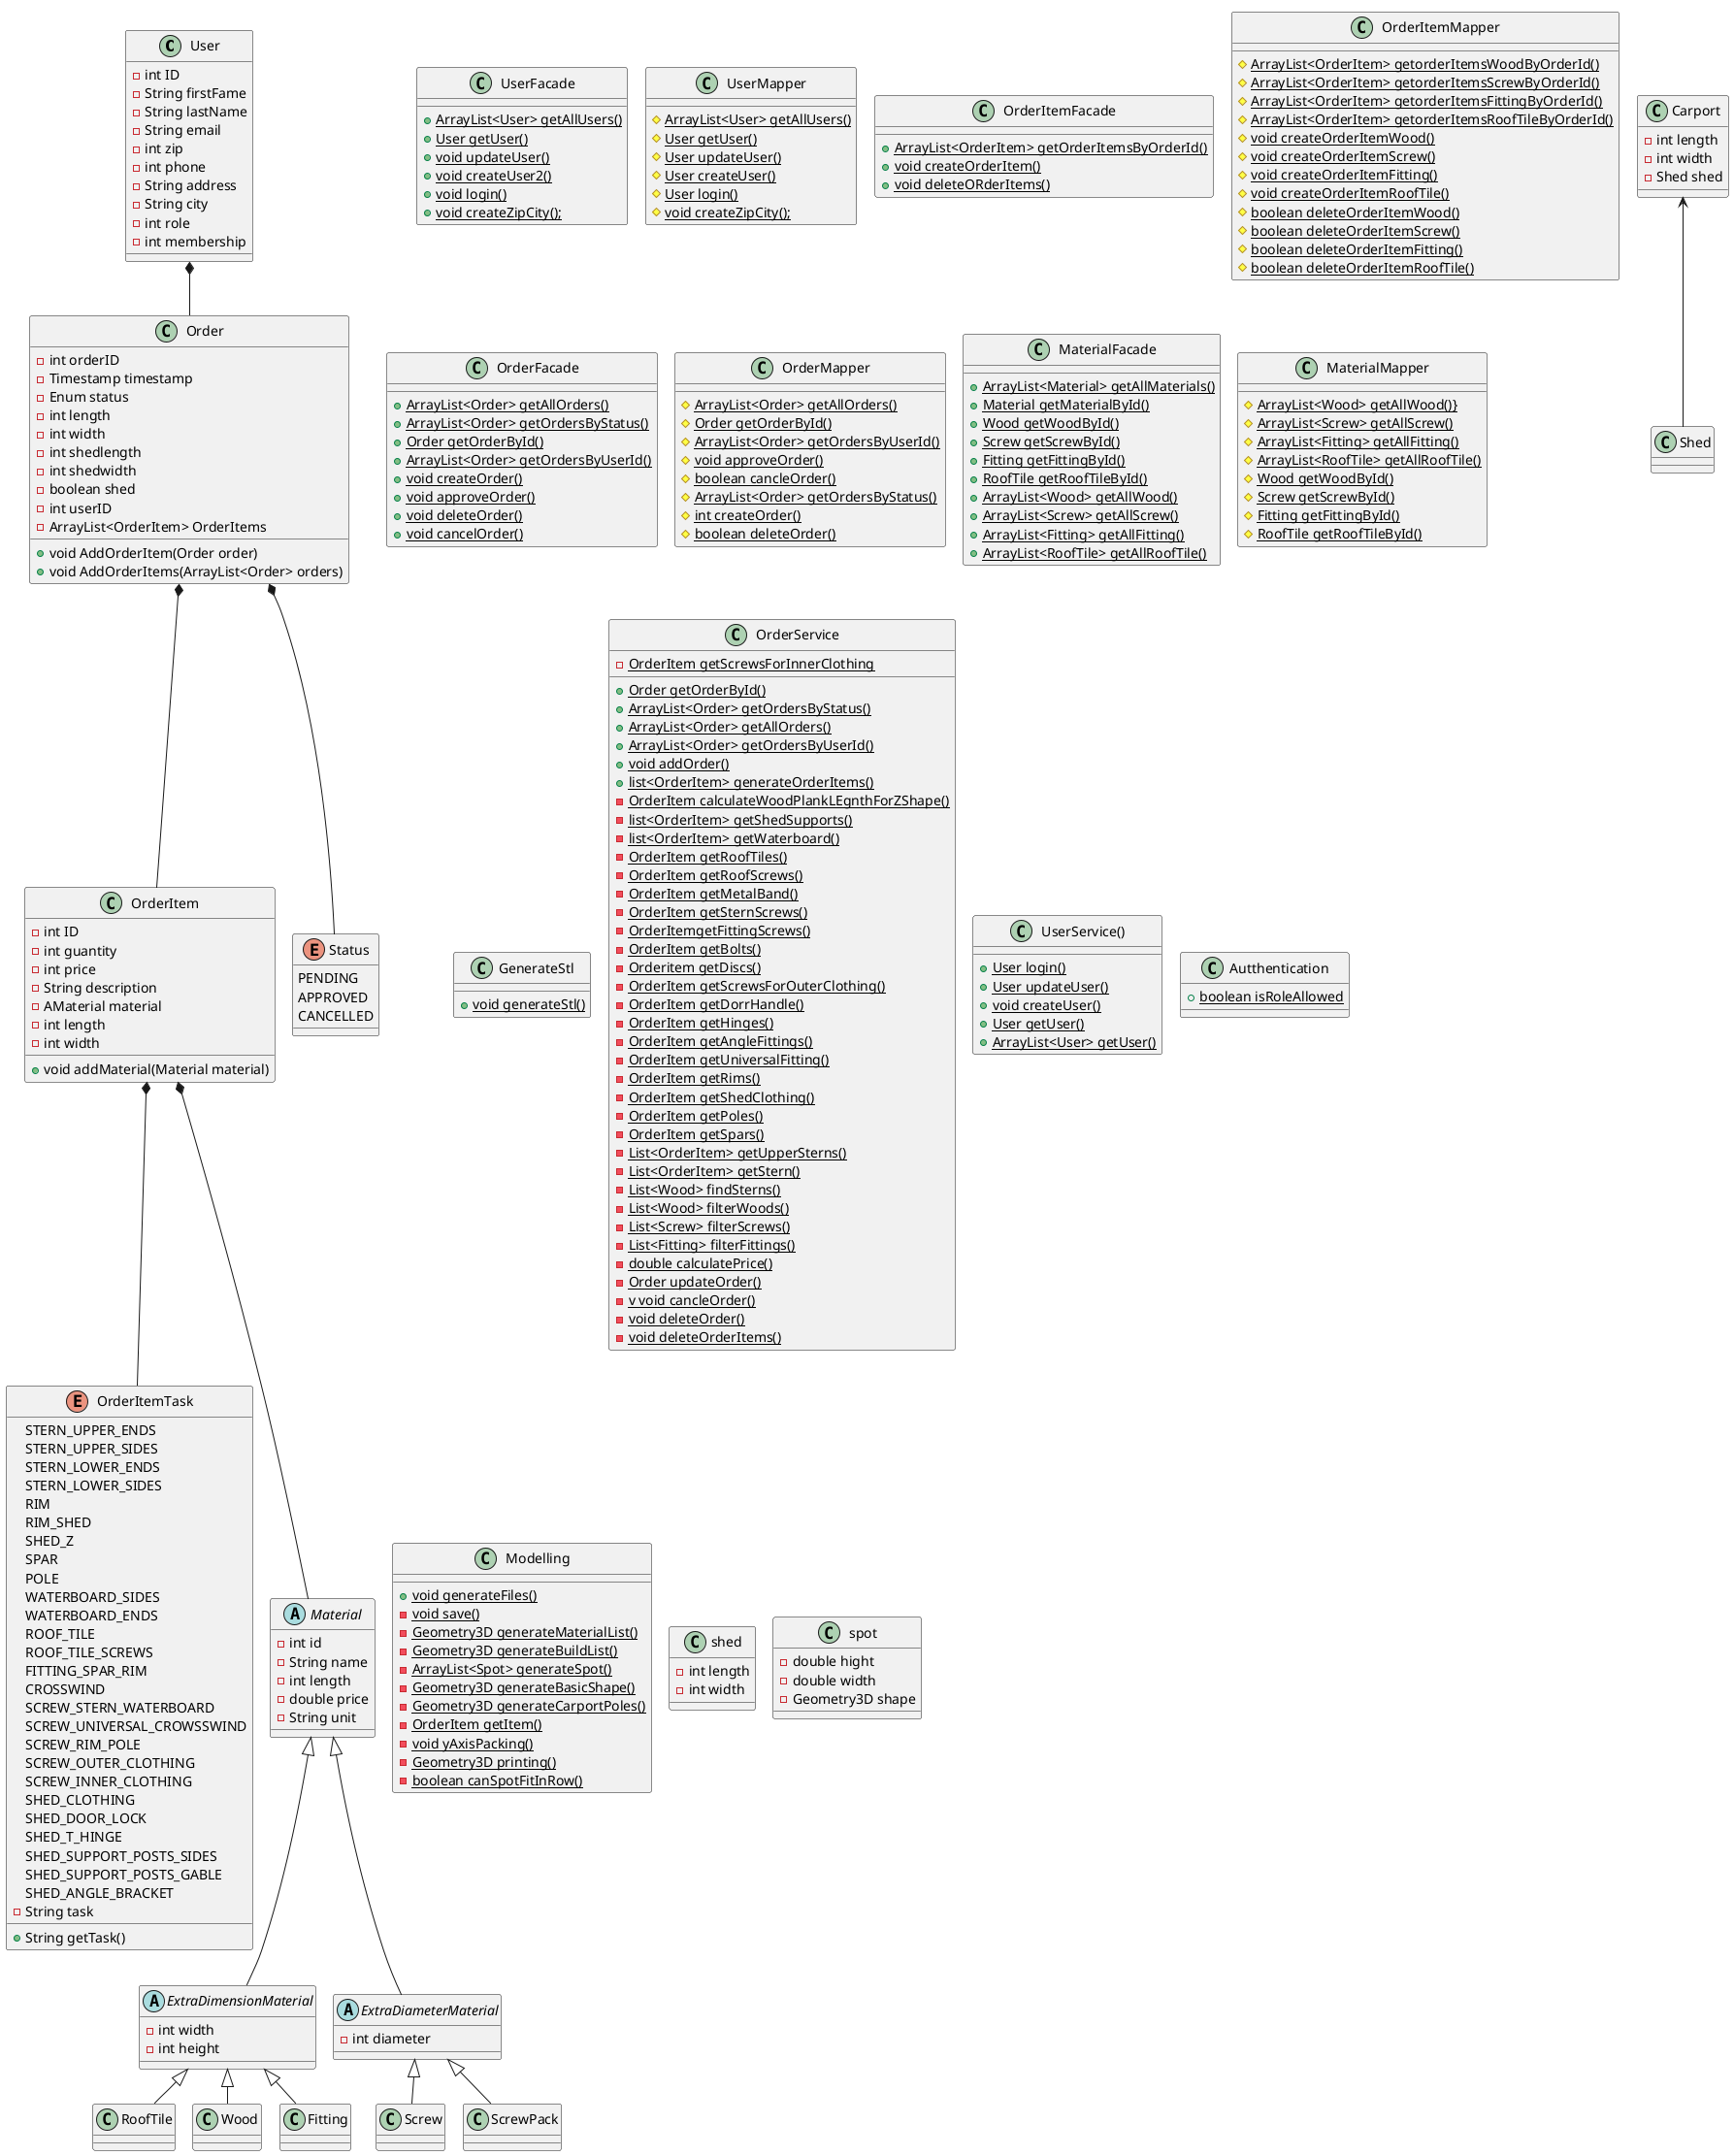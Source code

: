 ()@startuml
'https://plantuml.com/class-diagram

!pragma layout smetana

class User {
- int ID
- String firstFame
- String lastName
- String email
- int zip
- int phone
- String address
- String city
- int role
- int membership
}

class UserFacade {
+ {static} ArrayList<User> getAllUsers()
+ {static} User getUser()
+ {static} void updateUser()
+ {static} void createUser2()
+ {static} void login()
+ {static} void createZipCity();
}

class UserMapper {
# {static} ArrayList<User> getAllUsers()
# {static} User getUser()
# {static} User updateUser()
# {static} User createUser()
# {static} User login()
# {static} void createZipCity();
}

class Carport{
- int length
- int width
- Shed shed
}

class OrderItem {
- int ID
- int guantity
- int price
- String description
- AMaterial material
- int length
- int width
+ void addMaterial(Material material)
}

Enum OrderItemTask{
STERN_UPPER_ENDS
STERN_UPPER_SIDES
STERN_LOWER_ENDS
STERN_LOWER_SIDES
RIM
RIM_SHED
SHED_Z
SPAR
POLE
WATERBOARD_SIDES
WATERBOARD_ENDS
ROOF_TILE
ROOF_TILE_SCREWS
FITTING_SPAR_RIM
CROSSWIND
SCREW_STERN_WATERBOARD
SCREW_UNIVERSAL_CROWSSWIND
SCREW_RIM_POLE
SCREW_OUTER_CLOTHING
SCREW_INNER_CLOTHING
SHED_CLOTHING
SHED_DOOR_LOCK
SHED_T_HINGE
SHED_SUPPORT_POSTS_SIDES
SHED_SUPPORT_POSTS_GABLE
SHED_ANGLE_BRACKET
- String task
+ String getTask()
}

class OrderItemFacade {
+ {static} ArrayList<OrderItem> getOrderItemsByOrderId()
+ {static} void createOrderItem()
+ {static} void deleteORderItems()
}

class OrderItemMapper {
# {static} ArrayList<OrderItem> getorderItemsWoodByOrderId()
# {static} ArrayList<OrderItem> getorderItemsScrewByOrderId()
# {static} ArrayList<OrderItem> getorderItemsFittingByOrderId()
# {static} ArrayList<OrderItem> getorderItemsRoofTileByOrderId()
# {static} void createOrderItemWood()
# {static} void createOrderItemScrew()
# {static} void createOrderItemFitting()
# {static} void createOrderItemRoofTile()
# {static} boolean deleteOrderItemWood()
# {static} boolean deleteOrderItemScrew()
# {static} boolean deleteOrderItemFitting()
# {static} boolean deleteOrderItemRoofTile()
}

class Order {
- int orderID
- Timestamp timestamp
- Enum status
- int length
- int width
- int shedlength
- int shedwidth
- boolean shed
- int userID
- ArrayList<OrderItem> OrderItems
+ void AddOrderItem(Order order)
+ void AddOrderItems(ArrayList<Order> orders)
}

class OrderFacade {
+ {static} ArrayList<Order> getAllOrders()
+ {static} ArrayList<Order> getOrdersByStatus()
+ {static} Order getOrderById()
+ {static} ArrayList<Order> getOrdersByUserId()
+ {static} void createOrder()
+ {static} void approveOrder()
+ {static} void deleteOrder()
+ {static} void cancelOrder()
}

class OrderMapper {
# {static} ArrayList<Order> getAllOrders()
# {static} Order getOrderById()
# {static} ArrayList<Order> getOrdersByUserId()
# {static} void approveOrder()
# {static} boolean cancleOrder()
# {static} ArrayList<Order> getOrdersByStatus()
# {static} int createOrder()
# {static} boolean deleteOrder()
}

class MaterialFacade {
+ {static} ArrayList<Material> getAllMaterials()
+ {static} Material getMaterialById()
+ {static} Wood getWoodById()
+ {static} Screw getScrewById()
+ {static} Fitting getFittingById()
+ {static} RoofTile getRoofTileById()
+ {static} ArrayList<Wood> getAllWood()
+ {static} ArrayList<Screw> getAllScrew()
+ {static} ArrayList<Fitting> getAllFitting()
+ {static} ArrayList<RoofTile> getAllRoofTile()
}

class MaterialMapper {
# {static} ArrayList<Wood> getAllWood()}
# {static} ArrayList<Screw> getAllScrew()
# {static} ArrayList<Fitting> getAllFitting()
# {static} ArrayList<RoofTile> getAllRoofTile()
# {static} Wood getWoodById()
# {static} Screw getScrewById()
# {static} Fitting getFittingById()
# {static} RoofTile getRoofTileById()
}

class GenerateStl {
+ {static} void generateStl()
}

class OrderService {
+ {static} Order getOrderById()
+ {static} ArrayList<Order> getOrdersByStatus()
+ {static} ArrayList<Order> getAllOrders()
+ {static} ArrayList<Order> getOrdersByUserId()
+ {static} void addOrder()
+ {static} list<OrderItem> generateOrderItems()
- {static} OrderItem calculateWoodPlankLEgnthForZShape()
- {static} list<OrderItem> getShedSupports()
- {static} list<OrderItem> getWaterboard()
- {static} OrderItem getRoofTiles()
- {static} OrderItem getRoofScrews()
- {static} OrderItem getMetalBand()
- {static} OrderItem getSternScrews()
- {static} OrderItemgetFittingScrews()
- {static} OrderItem getBolts()
- {static} Orderitem getDiscs()
- {static} OrderItem getScrewsForOuterClothing()
- {static} OrderItem getScrewsForInnerClothing
- {static} OrderItem getDorrHandle()
- {static} OrderItem getHinges()
- {static} OrderItem getAngleFittings()
- {static} OrderItem getUniversalFitting()
- {static} OrderItem getRims()
- {static} OrderItem getShedClothing()
- {static} OrderItem getPoles()
- {static} OrderItem getSpars()
- {static} List<OrderItem> getUpperSterns()
- {static} List<OrderItem> getStern()
- {static} List<Wood> findSterns()
- {static} List<Wood> filterWoods()
- {static} List<Screw> filterScrews()
- {static} List<Fitting> filterFittings()
- {static} double calculatePrice()
- {static} Order updateOrder()
- {static}v void cancleOrder()
- {static} void deleteOrder()
- {static} void deleteOrderItems()
}

class UserService() {
+ {static} User login()
+ {static} User updateUser()
+ {static} void createUser()
+ {static} User getUser()
+ {static} ArrayList<User> getUser()

}

class Autthentication{
+ {static} boolean isRoleAllowed
}

class Modelling{
+ {static} void generateFiles()
- {static} void save()
- {static} Geometry3D generateMaterialList()
- {static} Geometry3D generateBuildList()
- {static} ArrayList<Spot> generateSpot()
- {static} Geometry3D generateBasicShape()
- {static} Geometry3D generateCarportPoles()
- {static} OrderItem getItem()
- {static} void yAxisPacking()
- {static} Geometry3D printing()
- {static} boolean canSpotFitInRow()
}

abstract class Material {
- int id
- String name
- int length
- double price
- String unit

}

abstract class ExtraDimensionMaterial {
- int width
- int height
}

class shed{
- int length
- int width
}

class spot{
- double hight
- double width
- Geometry3D shape
}

class RoofTile {
}

class Wood {
}

class Fitting {
}

abstract class ExtraDiameterMaterial {
- int diameter
}

class Screw {
}

Enum Status {
    PENDING
    APPROVED
    CANCELLED
}



Material <|-- ExtraDimensionMaterial
ExtraDimensionMaterial <|-- RoofTile
ExtraDimensionMaterial <|-- Wood
ExtraDimensionMaterial <|-- Fitting
Material <|-- ExtraDiameterMaterial
ExtraDiameterMaterial <|-- ScrewPack
ExtraDiameterMaterial <|-- Screw
Carport <-- Shed

Order *-- OrderItem
OrderItem *-- OrderItemTask
OrderItem *-- Material
Order *-- Status
User *-- Order

@enduml